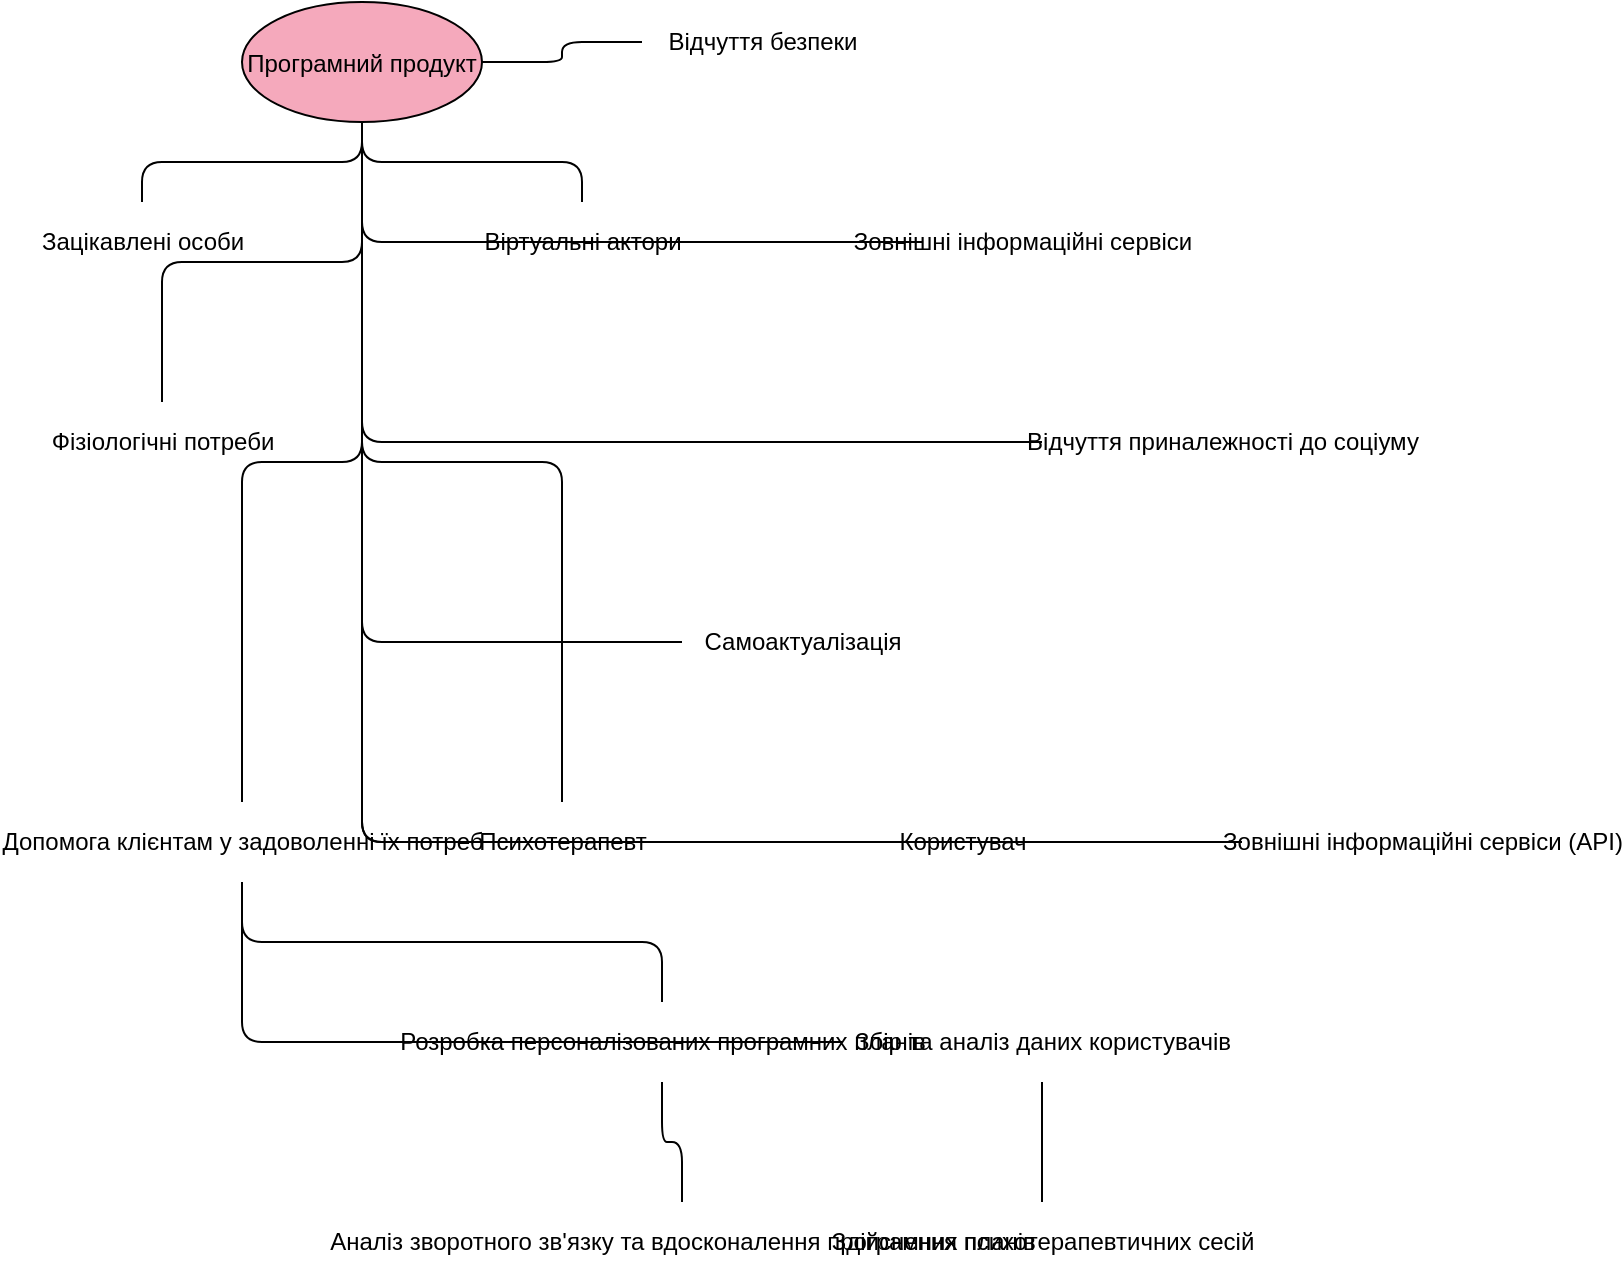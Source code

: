 <mxfile version="13.5.1" type="device">
  <diagram name="UML Use Case Diagram" id="c5UMQ5QYZG93-kpDJDIK">
    <mxGraphModel dx="990" dy="582" grid="1" gridSize="10" guides="1" tooltips="1" connect="1" arrows="1" fold="1" page="1" pageScale="1" pageWidth="827" pageHeight="1169" math="0" shadow="0">
      <root>
        <mxCell id="0" />
        <mxCell id="1" parent="0" />
        <mxCell id="2" value="Програмний продукт" style="ellipse;shape=ellipse;fillColor=#F5A9BC;" vertex="1" parent="1">
          <mxGeometry x="240" y="140" width="120" height="60" as="geometry" />
        </mxCell>
        <mxCell id="3" value="Зацікавлені особи" style="text;html=1;strokeColor=none;fillColor=none;align=center;verticalAlign=middle;" vertex="1" parent="1">
          <mxGeometry x="140" y="240" width="100" height="40" as="geometry" />
        </mxCell>
        <mxCell id="4" value="Віртуальні актори" style="text;html=1;strokeColor=none;fillColor=none;align=center;verticalAlign=middle;" vertex="1" parent="1">
          <mxGeometry x="360" y="240" width="100" height="40" as="geometry" />
        </mxCell>
        <mxCell id="5" value="Зовнішні інформаційні сервіси" style="text;html=1;strokeColor=none;fillColor=none;align=center;verticalAlign=middle;" vertex="1" parent="1">
          <mxGeometry x="580" y="240" width="100" height="40" as="geometry" />
        </mxCell>
        <mxCell id="6" value="Фізіологічні потреби" style="text;html=1;strokeColor=none;fillColor=none;align=center;verticalAlign=middle;" vertex="1" parent="1">
          <mxGeometry x="140" y="340" width="120" height="40" as="geometry" />
        </mxCell>
        <mxCell id="7" value="Відчуття безпеки" style="text;html=1;strokeColor=none;fillColor=none;align=center;verticalAlign=middle;" vertex="1" parent="1">
          <mxGeometry x="440" y="140" width="120" height="40" as="geometry" />
        </mxCell>
        <mxCell id="8" value="Відчуття приналежності до соціуму" style="text;html=1;strokeColor=none;fillColor=none;align=center;verticalAlign=middle;" vertex="1" parent="1">
          <mxGeometry x="640" y="340" width="180" height="40" as="geometry" />
        </mxCell>
        <mxCell id="9" value="Самоактуалізація" style="text;html=1;strokeColor=none;fillColor=none;align=center;verticalAlign=middle;" vertex="1" parent="1">
          <mxGeometry x="460" y="440" width="120" height="40" as="geometry" />
        </mxCell>
        <mxCell id="10" value="Психотерапевт" style="text;html=1;strokeColor=none;fillColor=none;align=center;verticalAlign=middle;" vertex="1" parent="1">
          <mxGeometry x="340" y="540" width="120" height="40" as="geometry" />
        </mxCell>
        <mxCell id="11" value="Користувач" style="text;html=1;strokeColor=none;fillColor=none;align=center;verticalAlign=middle;" vertex="1" parent="1">
          <mxGeometry x="540" y="540" width="120" height="40" as="geometry" />
        </mxCell>
        <mxCell id="12" value="Зовнішні інформаційні сервіси (API)" style="text;html=1;strokeColor=none;fillColor=none;align=center;verticalAlign=middle;" vertex="1" parent="1">
          <mxGeometry x="740" y="540" width="180" height="40" as="geometry" />
        </mxCell>
        <mxCell id="13" value="Допомога клієнтам у задоволенні їх потреб" style="text;html=1;strokeColor=none;fillColor=none;align=center;verticalAlign=middle;" vertex="1" parent="1">
          <mxGeometry x="140" y="540" width="200" height="40" as="geometry" />
        </mxCell>
        <mxCell id="14" value="Розробка персоналізованих програмних планів" style="text;html=1;strokeColor=none;fillColor=none;align=center;verticalAlign=middle;" vertex="1" parent="1">
          <mxGeometry x="340" y="640" width="220" height="40" as="geometry" />
        </mxCell>
        <mxCell id="15" value="Аналіз зворотного зв'язку та вдосконалення програмних планів" style="text;html=1;strokeColor=none;fillColor=none;align=center;verticalAlign=middle;" vertex="1" parent="1">
          <mxGeometry x="340" y="740" width="240" height="40" as="geometry" />
        </mxCell>
        <mxCell id="16" value="Збір та аналіз даних користувачів" style="text;html=1;strokeColor=none;fillColor=none;align=center;verticalAlign=middle;" vertex="1" parent="1">
          <mxGeometry x="540" y="640" width="200" height="40" as="geometry" />
        </mxCell>
        <mxCell id="17" value="Здійснення психотерапевтичних сесій" style="text;html=1;strokeColor=none;fillColor=none;align=center;verticalAlign=middle;" vertex="1" parent="1">
          <mxGeometry x="540" y="740" width="200" height="40" as="geometry" />
        </mxCell>
        <mxCell id="18" value="" style="edgeStyle=orthogonalEdgeStyle;endArrow=none;html=1;" edge="1" source="3" target="2" parent="1">
          <mxGeometry relative="1" as="geometry" />
        </mxCell>
        <mxCell id="19" value="" style="edgeStyle=orthogonalEdgeStyle;endArrow=none;html=1;" edge="1" source="4" target="2" parent="1">
          <mxGeometry relative="1" as="geometry" />
        </mxCell>
        <mxCell id="20" value="" style="edgeStyle=orthogonalEdgeStyle;endArrow=none;html=1;" edge="1" source="5" target="2" parent="1">
          <mxGeometry relative="1" as="geometry" />
        </mxCell>
        <mxCell id="21" value="" style="edgeStyle=orthogonalEdgeStyle;endArrow=none;html=1;" edge="1" source="6" target="2" parent="1">
          <mxGeometry relative="1" as="geometry" />
        </mxCell>
        <mxCell id="22" value="" style="edgeStyle=orthogonalEdgeStyle;endArrow=none;html=1;" edge="1" source="7" target="2" parent="1">
          <mxGeometry relative="1" as="geometry" />
        </mxCell>
        <mxCell id="23" value="" style="edgeStyle=orthogonalEdgeStyle;endArrow=none;html=1;" edge="1" source="8" target="2" parent="1">
          <mxGeometry relative="1" as="geometry" />
        </mxCell>
        <mxCell id="24" value="" style="edgeStyle=orthogonalEdgeStyle;endArrow=none;html=1;" edge="1" source="9" target="2" parent="1">
          <mxGeometry relative="1" as="geometry" />
        </mxCell>
        <mxCell id="25" value="" style="edgeStyle=orthogonalEdgeStyle;endArrow=none;html=1;" edge="1" source="10" target="2" parent="1">
          <mxGeometry relative="1" as="geometry" />
        </mxCell>
        <mxCell id="26" value="" style="edgeStyle=orthogonalEdgeStyle;endArrow=none;html=1;" edge="1" source="11" target="2" parent="1">
          <mxGeometry relative="1" as="geometry" />
        </mxCell>
        <mxCell id="27" value="" style="edgeStyle=orthogonalEdgeStyle;endArrow=none;html=1;" edge="1" source="12" target="2" parent="1">
          <mxGeometry relative="1" as="geometry" />
        </mxCell>
        <mxCell id="28" value="" style="edgeStyle=orthogonalEdgeStyle;endArrow=none;html=1;" edge="1" source="13" target="2" parent="1">
          <mxGeometry relative="1" as="geometry" />
        </mxCell>
        <mxCell id="29" value="" style="edgeStyle=orthogonalEdgeStyle;endArrow=none;html=1;" edge="1" source="14" target="13" parent="1">
          <mxGeometry relative="1" as="geometry" />
        </mxCell>
        <mxCell id="30" value="" style="edgeStyle=orthogonalEdgeStyle;endArrow=none;html=1;" edge="1" source="15" target="14" parent="1">
          <mxGeometry relative="1" as="geometry" />
        </mxCell>
        <mxCell id="31" value="" style="edgeStyle=orthogonalEdgeStyle;endArrow=none;html=1;" edge="1" source="16" target="13" parent="1">
          <mxGeometry relative="1" as="geometry" />
        </mxCell>
        <mxCell id="32" value="" style="edgeStyle=orthogonalEdgeStyle;endArrow=none;html=1;" edge="1" source="17" target="16" parent="1">
          <mxGeometry relative="1" as="geometry" />
        </mxCell>
      </root>
    </mxGraphModel>
  </diagram>
</mxfile>
